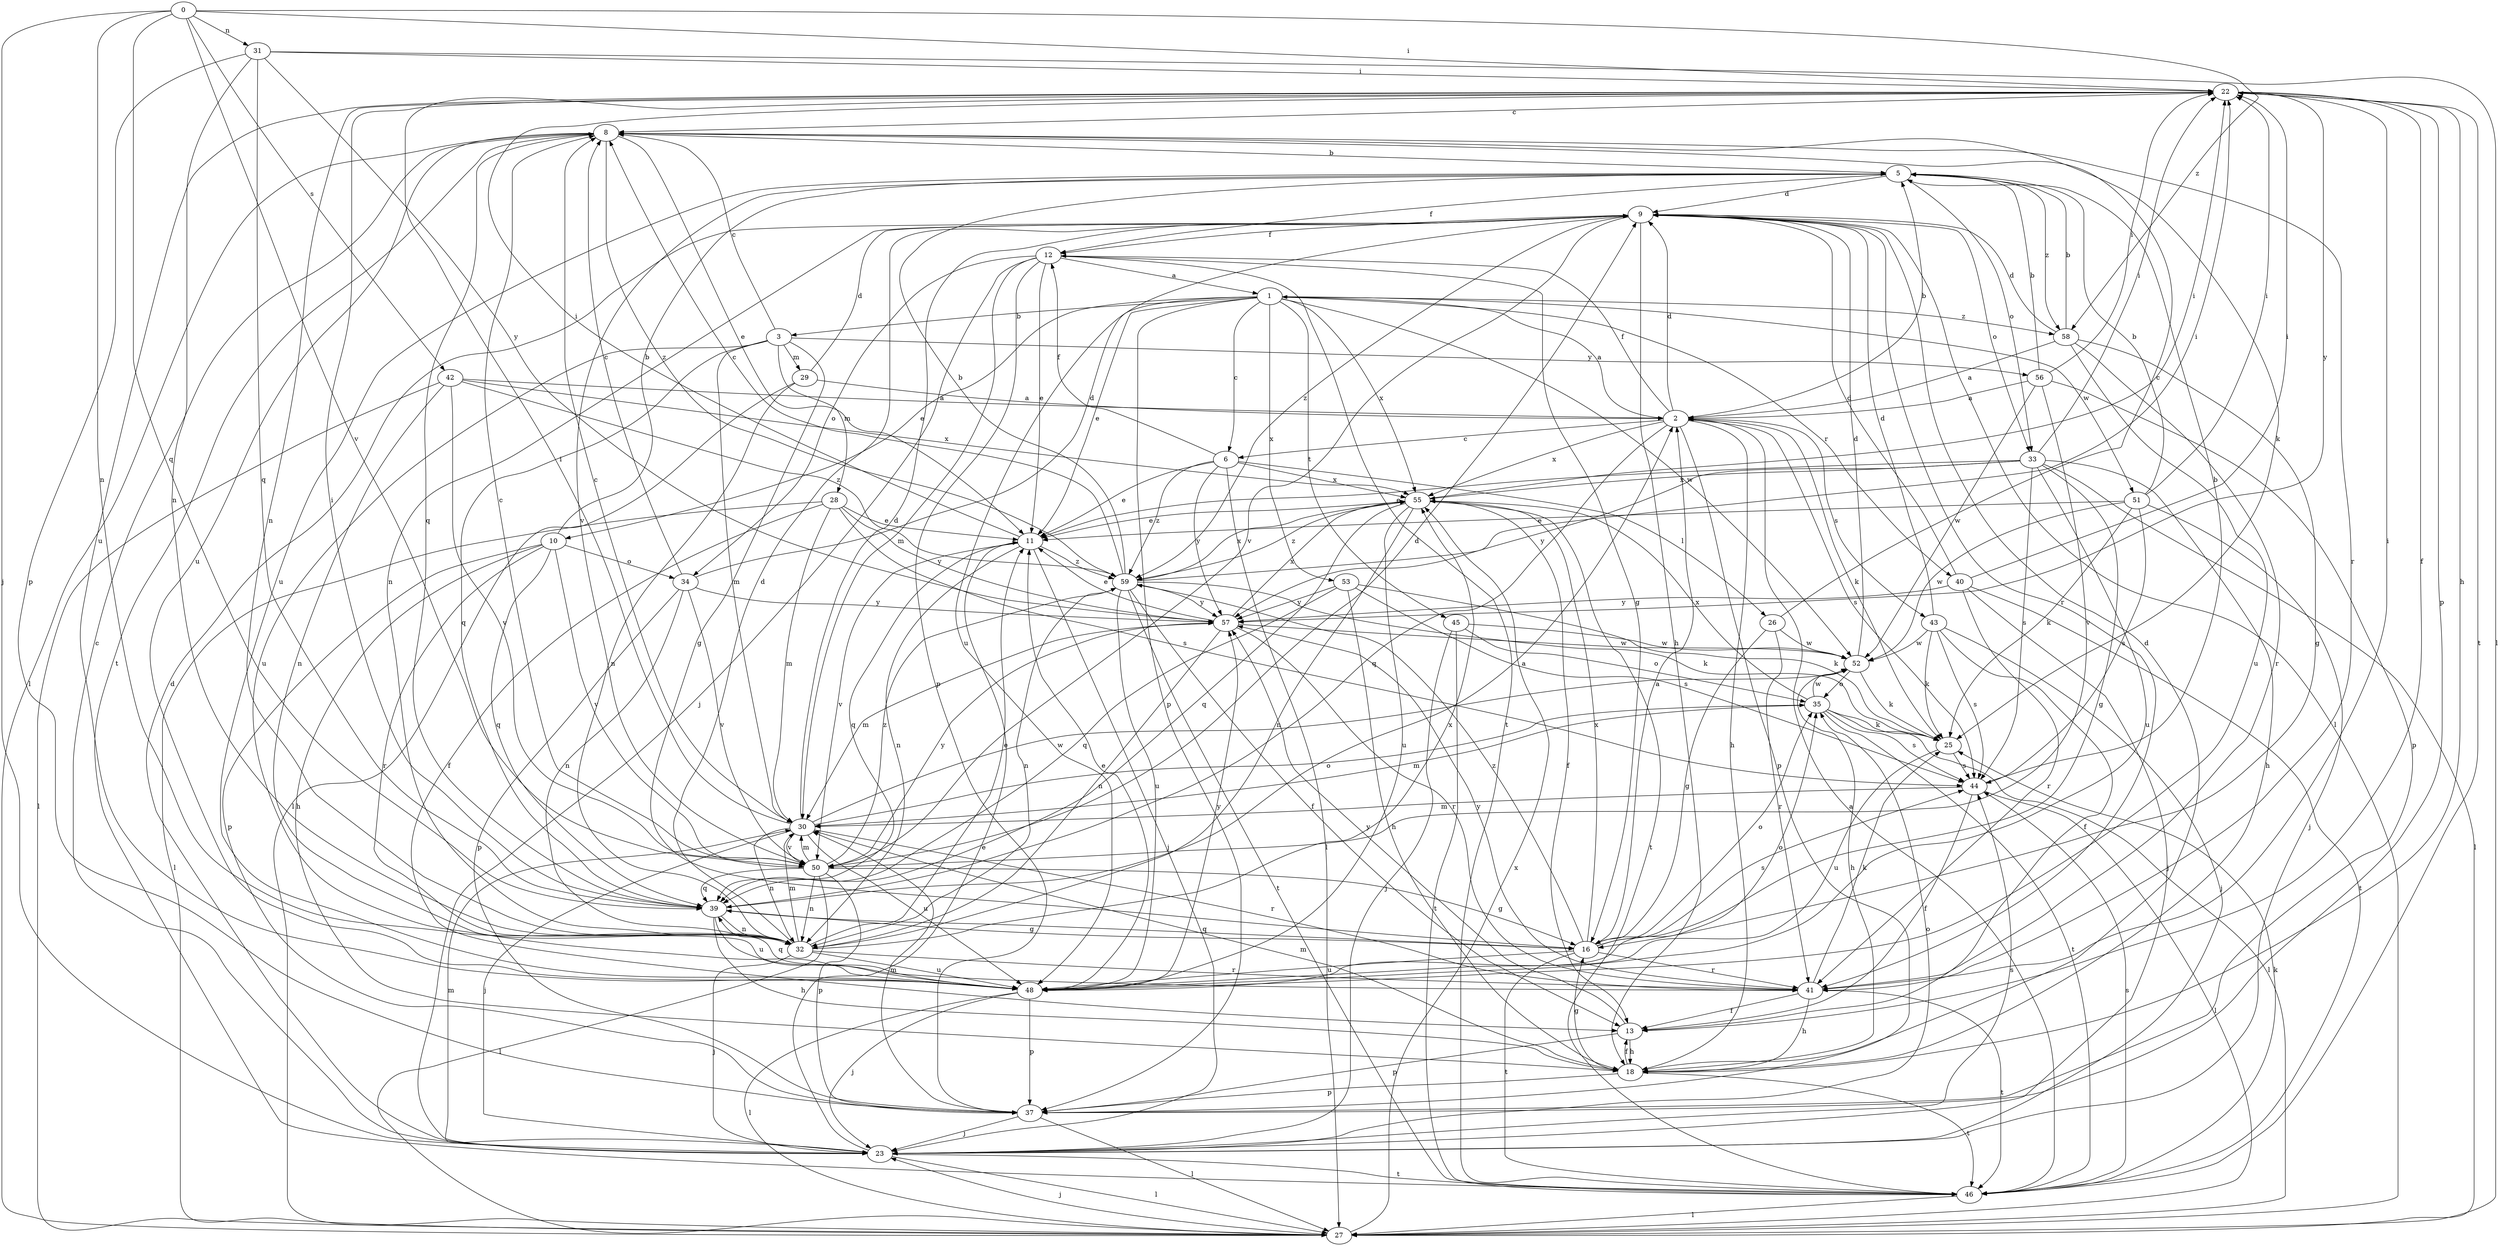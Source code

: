strict digraph  {
0;
1;
2;
3;
5;
6;
8;
9;
10;
11;
12;
13;
16;
18;
22;
23;
25;
26;
27;
28;
29;
30;
31;
32;
33;
34;
35;
37;
39;
40;
41;
42;
43;
44;
45;
46;
48;
50;
51;
52;
53;
55;
56;
57;
58;
59;
0 -> 22  [label=i];
0 -> 23  [label=j];
0 -> 31  [label=n];
0 -> 32  [label=n];
0 -> 39  [label=q];
0 -> 42  [label=s];
0 -> 50  [label=v];
0 -> 58  [label=z];
1 -> 3  [label=b];
1 -> 6  [label=c];
1 -> 10  [label=e];
1 -> 11  [label=e];
1 -> 37  [label=p];
1 -> 40  [label=r];
1 -> 45  [label=t];
1 -> 48  [label=u];
1 -> 51  [label=w];
1 -> 52  [label=w];
1 -> 53  [label=x];
1 -> 55  [label=x];
1 -> 58  [label=z];
2 -> 1  [label=a];
2 -> 5  [label=b];
2 -> 6  [label=c];
2 -> 9  [label=d];
2 -> 12  [label=f];
2 -> 18  [label=h];
2 -> 25  [label=k];
2 -> 37  [label=p];
2 -> 39  [label=q];
2 -> 43  [label=s];
2 -> 44  [label=s];
2 -> 55  [label=x];
3 -> 8  [label=c];
3 -> 16  [label=g];
3 -> 28  [label=m];
3 -> 29  [label=m];
3 -> 30  [label=m];
3 -> 39  [label=q];
3 -> 48  [label=u];
3 -> 56  [label=y];
5 -> 9  [label=d];
5 -> 12  [label=f];
5 -> 33  [label=o];
5 -> 48  [label=u];
5 -> 50  [label=v];
5 -> 58  [label=z];
6 -> 11  [label=e];
6 -> 12  [label=f];
6 -> 26  [label=l];
6 -> 27  [label=l];
6 -> 55  [label=x];
6 -> 57  [label=y];
6 -> 59  [label=z];
8 -> 5  [label=b];
8 -> 11  [label=e];
8 -> 25  [label=k];
8 -> 27  [label=l];
8 -> 39  [label=q];
8 -> 41  [label=r];
8 -> 46  [label=t];
8 -> 48  [label=u];
8 -> 59  [label=z];
9 -> 12  [label=f];
9 -> 18  [label=h];
9 -> 27  [label=l];
9 -> 32  [label=n];
9 -> 33  [label=o];
9 -> 41  [label=r];
9 -> 50  [label=v];
9 -> 59  [label=z];
10 -> 5  [label=b];
10 -> 18  [label=h];
10 -> 34  [label=o];
10 -> 37  [label=p];
10 -> 39  [label=q];
10 -> 41  [label=r];
10 -> 50  [label=v];
11 -> 22  [label=i];
11 -> 23  [label=j];
11 -> 32  [label=n];
11 -> 39  [label=q];
11 -> 50  [label=v];
11 -> 59  [label=z];
12 -> 1  [label=a];
12 -> 11  [label=e];
12 -> 16  [label=g];
12 -> 23  [label=j];
12 -> 30  [label=m];
12 -> 34  [label=o];
12 -> 37  [label=p];
12 -> 46  [label=t];
13 -> 18  [label=h];
13 -> 37  [label=p];
13 -> 57  [label=y];
16 -> 2  [label=a];
16 -> 35  [label=o];
16 -> 39  [label=q];
16 -> 41  [label=r];
16 -> 44  [label=s];
16 -> 46  [label=t];
16 -> 48  [label=u];
16 -> 55  [label=x];
16 -> 59  [label=z];
18 -> 9  [label=d];
18 -> 13  [label=f];
18 -> 16  [label=g];
18 -> 30  [label=m];
18 -> 37  [label=p];
18 -> 46  [label=t];
22 -> 8  [label=c];
22 -> 13  [label=f];
22 -> 18  [label=h];
22 -> 32  [label=n];
22 -> 37  [label=p];
22 -> 46  [label=t];
22 -> 48  [label=u];
22 -> 57  [label=y];
23 -> 8  [label=c];
23 -> 9  [label=d];
23 -> 11  [label=e];
23 -> 27  [label=l];
23 -> 30  [label=m];
23 -> 35  [label=o];
23 -> 44  [label=s];
23 -> 46  [label=t];
25 -> 44  [label=s];
25 -> 48  [label=u];
26 -> 8  [label=c];
26 -> 16  [label=g];
26 -> 41  [label=r];
26 -> 52  [label=w];
27 -> 23  [label=j];
27 -> 55  [label=x];
28 -> 11  [label=e];
28 -> 13  [label=f];
28 -> 27  [label=l];
28 -> 30  [label=m];
28 -> 44  [label=s];
28 -> 57  [label=y];
29 -> 2  [label=a];
29 -> 9  [label=d];
29 -> 27  [label=l];
29 -> 32  [label=n];
30 -> 8  [label=c];
30 -> 9  [label=d];
30 -> 22  [label=i];
30 -> 23  [label=j];
30 -> 32  [label=n];
30 -> 35  [label=o];
30 -> 41  [label=r];
30 -> 48  [label=u];
30 -> 50  [label=v];
30 -> 52  [label=w];
31 -> 22  [label=i];
31 -> 27  [label=l];
31 -> 32  [label=n];
31 -> 37  [label=p];
31 -> 39  [label=q];
31 -> 57  [label=y];
32 -> 9  [label=d];
32 -> 11  [label=e];
32 -> 23  [label=j];
32 -> 30  [label=m];
32 -> 41  [label=r];
32 -> 48  [label=u];
32 -> 55  [label=x];
33 -> 11  [label=e];
33 -> 16  [label=g];
33 -> 18  [label=h];
33 -> 22  [label=i];
33 -> 27  [label=l];
33 -> 44  [label=s];
33 -> 48  [label=u];
33 -> 55  [label=x];
33 -> 57  [label=y];
34 -> 8  [label=c];
34 -> 9  [label=d];
34 -> 32  [label=n];
34 -> 37  [label=p];
34 -> 50  [label=v];
34 -> 57  [label=y];
35 -> 25  [label=k];
35 -> 27  [label=l];
35 -> 30  [label=m];
35 -> 44  [label=s];
35 -> 46  [label=t];
35 -> 52  [label=w];
35 -> 55  [label=x];
37 -> 23  [label=j];
37 -> 27  [label=l];
37 -> 30  [label=m];
39 -> 2  [label=a];
39 -> 16  [label=g];
39 -> 18  [label=h];
39 -> 22  [label=i];
39 -> 32  [label=n];
39 -> 48  [label=u];
40 -> 9  [label=d];
40 -> 22  [label=i];
40 -> 23  [label=j];
40 -> 41  [label=r];
40 -> 46  [label=t];
40 -> 57  [label=y];
41 -> 13  [label=f];
41 -> 18  [label=h];
41 -> 22  [label=i];
41 -> 25  [label=k];
41 -> 46  [label=t];
41 -> 57  [label=y];
42 -> 2  [label=a];
42 -> 27  [label=l];
42 -> 32  [label=n];
42 -> 50  [label=v];
42 -> 55  [label=x];
42 -> 59  [label=z];
43 -> 9  [label=d];
43 -> 13  [label=f];
43 -> 23  [label=j];
43 -> 25  [label=k];
43 -> 44  [label=s];
43 -> 52  [label=w];
44 -> 5  [label=b];
44 -> 13  [label=f];
44 -> 27  [label=l];
44 -> 30  [label=m];
45 -> 23  [label=j];
45 -> 35  [label=o];
45 -> 46  [label=t];
45 -> 52  [label=w];
46 -> 2  [label=a];
46 -> 25  [label=k];
46 -> 27  [label=l];
46 -> 44  [label=s];
48 -> 11  [label=e];
48 -> 23  [label=j];
48 -> 27  [label=l];
48 -> 35  [label=o];
48 -> 37  [label=p];
48 -> 39  [label=q];
48 -> 57  [label=y];
50 -> 8  [label=c];
50 -> 9  [label=d];
50 -> 16  [label=g];
50 -> 27  [label=l];
50 -> 30  [label=m];
50 -> 32  [label=n];
50 -> 37  [label=p];
50 -> 39  [label=q];
50 -> 57  [label=y];
50 -> 59  [label=z];
51 -> 5  [label=b];
51 -> 11  [label=e];
51 -> 22  [label=i];
51 -> 23  [label=j];
51 -> 25  [label=k];
51 -> 44  [label=s];
51 -> 52  [label=w];
52 -> 9  [label=d];
52 -> 18  [label=h];
52 -> 25  [label=k];
52 -> 35  [label=o];
53 -> 18  [label=h];
53 -> 25  [label=k];
53 -> 39  [label=q];
53 -> 44  [label=s];
53 -> 57  [label=y];
55 -> 11  [label=e];
55 -> 13  [label=f];
55 -> 22  [label=i];
55 -> 32  [label=n];
55 -> 39  [label=q];
55 -> 46  [label=t];
55 -> 48  [label=u];
55 -> 59  [label=z];
56 -> 2  [label=a];
56 -> 5  [label=b];
56 -> 22  [label=i];
56 -> 37  [label=p];
56 -> 50  [label=v];
56 -> 52  [label=w];
57 -> 11  [label=e];
57 -> 30  [label=m];
57 -> 32  [label=n];
57 -> 41  [label=r];
57 -> 52  [label=w];
57 -> 55  [label=x];
58 -> 2  [label=a];
58 -> 5  [label=b];
58 -> 9  [label=d];
58 -> 16  [label=g];
58 -> 41  [label=r];
58 -> 48  [label=u];
59 -> 5  [label=b];
59 -> 8  [label=c];
59 -> 13  [label=f];
59 -> 22  [label=i];
59 -> 25  [label=k];
59 -> 32  [label=n];
59 -> 46  [label=t];
59 -> 48  [label=u];
59 -> 55  [label=x];
59 -> 57  [label=y];
}
